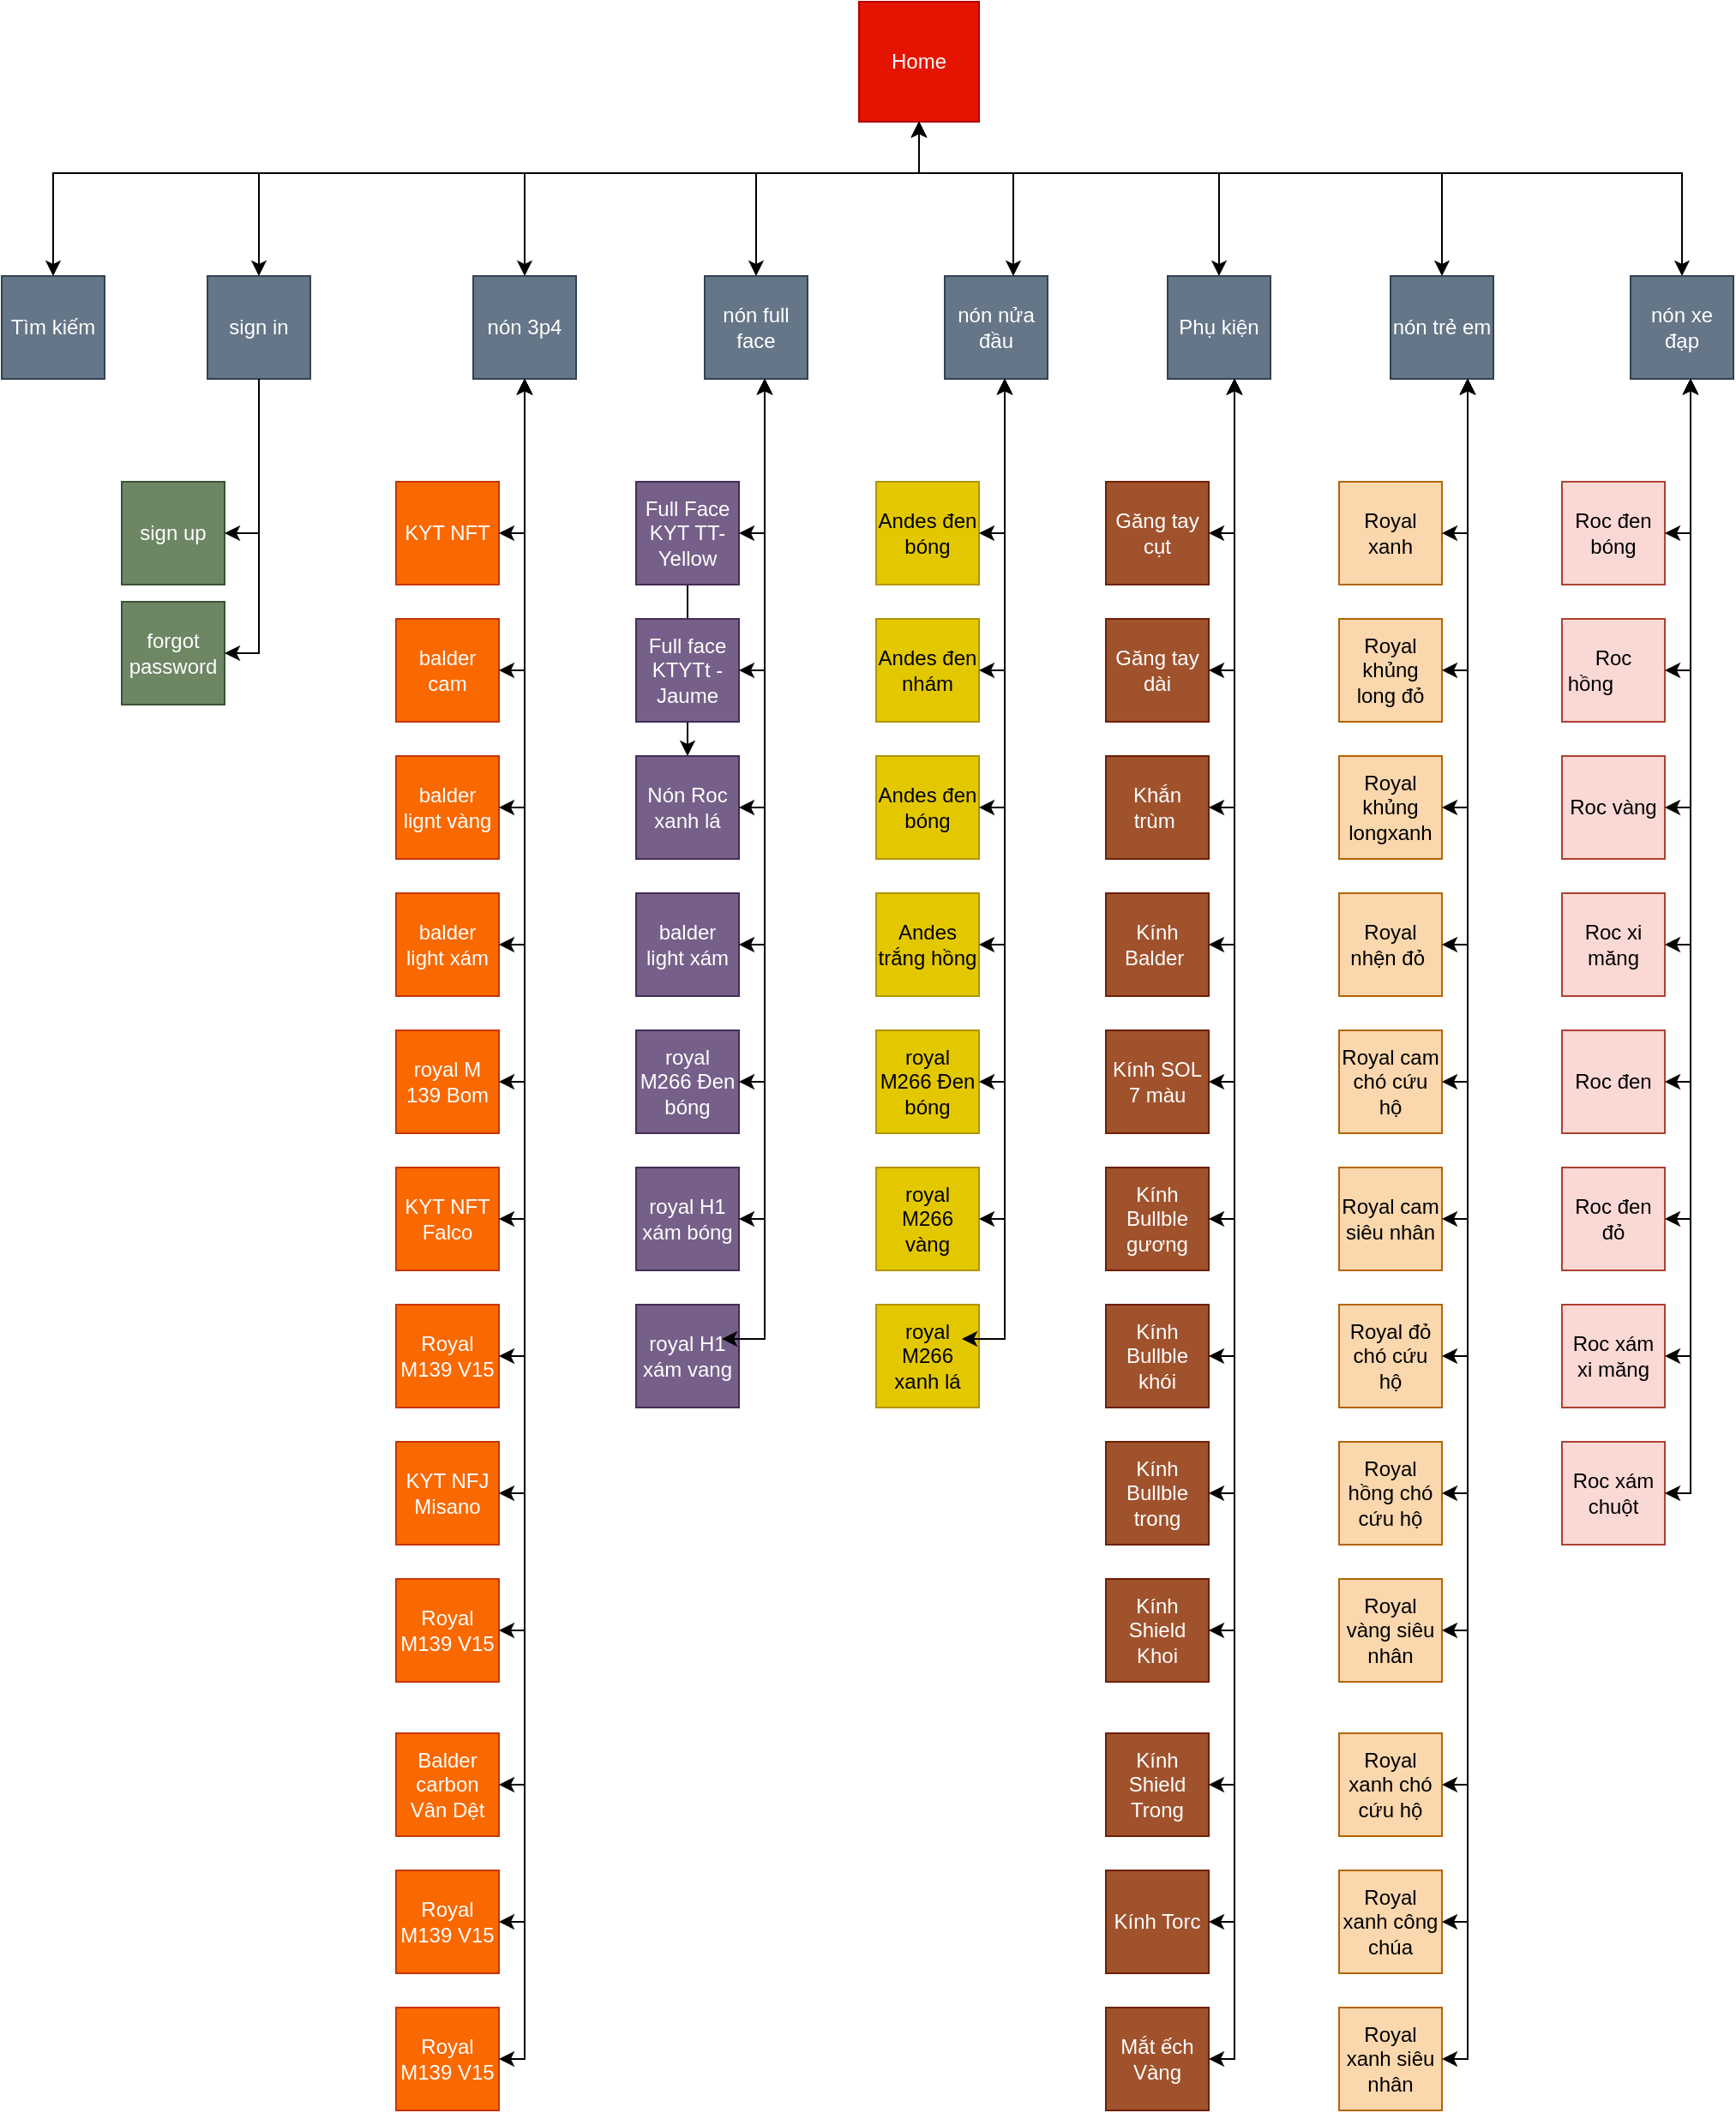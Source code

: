 <mxfile version="24.2.5" type="device">
  <diagram id="-ilgotZuyoOHJFl9NApf" name="Page-1">
    <mxGraphModel dx="1050" dy="557" grid="1" gridSize="10" guides="1" tooltips="1" connect="1" arrows="1" fold="1" page="1" pageScale="1" pageWidth="850" pageHeight="1100" math="0" shadow="0">
      <root>
        <mxCell id="0" />
        <mxCell id="1" parent="0" />
        <mxCell id="Taf81jtWAH3A5UPkkXp7-2" value="Home" style="whiteSpace=wrap;html=1;aspect=fixed;fillColor=#e51400;strokeColor=#B20000;fontColor=#ffffff;direction=north;" vertex="1" parent="1">
          <mxGeometry x="590" width="70" height="70" as="geometry" />
        </mxCell>
        <mxCell id="Taf81jtWAH3A5UPkkXp7-7" value="sign in" style="whiteSpace=wrap;html=1;aspect=fixed;fillColor=#647687;fontColor=#ffffff;strokeColor=#314354;" vertex="1" parent="1">
          <mxGeometry x="210" y="160" width="60" height="60" as="geometry" />
        </mxCell>
        <mxCell id="Taf81jtWAH3A5UPkkXp7-10" value="sign up" style="whiteSpace=wrap;html=1;aspect=fixed;fillColor=#6d8764;fontColor=#ffffff;strokeColor=#3A5431;" vertex="1" parent="1">
          <mxGeometry x="160" y="280" width="60" height="60" as="geometry" />
        </mxCell>
        <mxCell id="Taf81jtWAH3A5UPkkXp7-11" value="" style="endArrow=classic;html=1;rounded=0;entryX=1;entryY=0.5;entryDx=0;entryDy=0;exitX=0.5;exitY=1;exitDx=0;exitDy=0;" edge="1" parent="1" source="Taf81jtWAH3A5UPkkXp7-7" target="Taf81jtWAH3A5UPkkXp7-10">
          <mxGeometry width="50" height="50" relative="1" as="geometry">
            <mxPoint x="230" y="200" as="sourcePoint" />
            <mxPoint x="470" y="270" as="targetPoint" />
            <Array as="points">
              <mxPoint x="240" y="290" />
              <mxPoint x="240" y="310" />
            </Array>
          </mxGeometry>
        </mxCell>
        <mxCell id="Taf81jtWAH3A5UPkkXp7-12" value="forgot password" style="whiteSpace=wrap;html=1;aspect=fixed;fillColor=#6d8764;fontColor=#ffffff;strokeColor=#3A5431;" vertex="1" parent="1">
          <mxGeometry x="160" y="350" width="60" height="60" as="geometry" />
        </mxCell>
        <mxCell id="Taf81jtWAH3A5UPkkXp7-13" value="" style="endArrow=classic;html=1;rounded=0;exitX=0.5;exitY=1;exitDx=0;exitDy=0;entryX=1;entryY=0.5;entryDx=0;entryDy=0;" edge="1" parent="1" source="Taf81jtWAH3A5UPkkXp7-7" target="Taf81jtWAH3A5UPkkXp7-12">
          <mxGeometry width="50" height="50" relative="1" as="geometry">
            <mxPoint x="230" y="270" as="sourcePoint" />
            <mxPoint x="150" y="360" as="targetPoint" />
            <Array as="points">
              <mxPoint x="240" y="220" />
              <mxPoint x="240" y="380" />
            </Array>
          </mxGeometry>
        </mxCell>
        <mxCell id="Taf81jtWAH3A5UPkkXp7-14" value="Tìm kiếm" style="whiteSpace=wrap;html=1;aspect=fixed;fillColor=#647687;fontColor=#ffffff;strokeColor=#314354;" vertex="1" parent="1">
          <mxGeometry x="90" y="160" width="60" height="60" as="geometry" />
        </mxCell>
        <mxCell id="Taf81jtWAH3A5UPkkXp7-16" value="nón 3p4" style="whiteSpace=wrap;html=1;aspect=fixed;fillColor=#647687;fontColor=#ffffff;strokeColor=#314354;" vertex="1" parent="1">
          <mxGeometry x="365" y="160" width="60" height="60" as="geometry" />
        </mxCell>
        <mxCell id="Taf81jtWAH3A5UPkkXp7-18" value="nón full face" style="whiteSpace=wrap;html=1;aspect=fixed;fillColor=#647687;fontColor=#ffffff;strokeColor=#314354;" vertex="1" parent="1">
          <mxGeometry x="500" y="160" width="60" height="60" as="geometry" />
        </mxCell>
        <mxCell id="Taf81jtWAH3A5UPkkXp7-19" value="nón nửa đầu" style="whiteSpace=wrap;html=1;aspect=fixed;fillColor=#647687;fontColor=#ffffff;strokeColor=#314354;" vertex="1" parent="1">
          <mxGeometry x="640" y="160" width="60" height="60" as="geometry" />
        </mxCell>
        <mxCell id="Taf81jtWAH3A5UPkkXp7-20" value="Phụ kiện" style="whiteSpace=wrap;html=1;aspect=fixed;fillColor=#647687;fontColor=#ffffff;strokeColor=#314354;" vertex="1" parent="1">
          <mxGeometry x="770" y="160" width="60" height="60" as="geometry" />
        </mxCell>
        <mxCell id="Taf81jtWAH3A5UPkkXp7-22" value="nón trẻ em" style="whiteSpace=wrap;html=1;aspect=fixed;fillColor=#647687;fontColor=#ffffff;strokeColor=#314354;" vertex="1" parent="1">
          <mxGeometry x="900" y="160" width="60" height="60" as="geometry" />
        </mxCell>
        <mxCell id="Taf81jtWAH3A5UPkkXp7-26" value="nón xe đạp" style="whiteSpace=wrap;html=1;aspect=fixed;fillColor=#647687;fontColor=#ffffff;strokeColor=#314354;" vertex="1" parent="1">
          <mxGeometry x="1040" y="160" width="60" height="60" as="geometry" />
        </mxCell>
        <mxCell id="Taf81jtWAH3A5UPkkXp7-27" value="" style="endArrow=classic;startArrow=classic;html=1;rounded=0;entryX=0;entryY=0.5;entryDx=0;entryDy=0;" edge="1" parent="1" source="Taf81jtWAH3A5UPkkXp7-14" target="Taf81jtWAH3A5UPkkXp7-2">
          <mxGeometry width="50" height="50" relative="1" as="geometry">
            <mxPoint x="120" y="160" as="sourcePoint" />
            <mxPoint x="150" y="100" as="targetPoint" />
            <Array as="points">
              <mxPoint x="120" y="100" />
              <mxPoint x="625" y="100" />
            </Array>
          </mxGeometry>
        </mxCell>
        <mxCell id="Taf81jtWAH3A5UPkkXp7-28" value="" style="endArrow=classic;startArrow=classic;html=1;rounded=0;exitX=0.5;exitY=0;exitDx=0;exitDy=0;entryX=0;entryY=0.5;entryDx=0;entryDy=0;" edge="1" parent="1" source="Taf81jtWAH3A5UPkkXp7-7" target="Taf81jtWAH3A5UPkkXp7-2">
          <mxGeometry width="50" height="50" relative="1" as="geometry">
            <mxPoint x="220.0" y="170.02" as="sourcePoint" />
            <mxPoint x="640.02" y="100" as="targetPoint" />
            <Array as="points">
              <mxPoint x="240" y="100" />
              <mxPoint x="625" y="100" />
            </Array>
          </mxGeometry>
        </mxCell>
        <mxCell id="Taf81jtWAH3A5UPkkXp7-29" value="" style="endArrow=classic;startArrow=classic;html=1;rounded=0;exitX=0.5;exitY=0;exitDx=0;exitDy=0;entryX=0;entryY=0.5;entryDx=0;entryDy=0;" edge="1" parent="1" source="Taf81jtWAH3A5UPkkXp7-16" target="Taf81jtWAH3A5UPkkXp7-2">
          <mxGeometry width="50" height="50" relative="1" as="geometry">
            <mxPoint x="390" y="150" as="sourcePoint" />
            <mxPoint x="440" y="100" as="targetPoint" />
            <Array as="points">
              <mxPoint x="395" y="100" />
              <mxPoint x="625" y="100" />
            </Array>
          </mxGeometry>
        </mxCell>
        <mxCell id="Taf81jtWAH3A5UPkkXp7-30" value="" style="endArrow=classic;startArrow=classic;html=1;rounded=0;exitX=0.5;exitY=0;exitDx=0;exitDy=0;entryX=0;entryY=0.5;entryDx=0;entryDy=0;" edge="1" parent="1" source="Taf81jtWAH3A5UPkkXp7-18" target="Taf81jtWAH3A5UPkkXp7-2">
          <mxGeometry width="50" height="50" relative="1" as="geometry">
            <mxPoint x="510" y="150" as="sourcePoint" />
            <mxPoint x="560" y="100" as="targetPoint" />
            <Array as="points">
              <mxPoint x="530" y="100" />
              <mxPoint x="625" y="100" />
            </Array>
          </mxGeometry>
        </mxCell>
        <mxCell id="Taf81jtWAH3A5UPkkXp7-31" value="" style="endArrow=classic;startArrow=classic;html=1;rounded=0;entryX=0;entryY=0.5;entryDx=0;entryDy=0;" edge="1" parent="1" target="Taf81jtWAH3A5UPkkXp7-2">
          <mxGeometry width="50" height="50" relative="1" as="geometry">
            <mxPoint x="680" y="160" as="sourcePoint" />
            <mxPoint x="700" y="100" as="targetPoint" />
            <Array as="points">
              <mxPoint x="680" y="100" />
              <mxPoint x="625" y="100" />
            </Array>
          </mxGeometry>
        </mxCell>
        <mxCell id="Taf81jtWAH3A5UPkkXp7-32" value="" style="endArrow=classic;startArrow=classic;html=1;rounded=0;exitX=0.5;exitY=0;exitDx=0;exitDy=0;entryX=0;entryY=0.5;entryDx=0;entryDy=0;" edge="1" parent="1" source="Taf81jtWAH3A5UPkkXp7-20" target="Taf81jtWAH3A5UPkkXp7-2">
          <mxGeometry width="50" height="50" relative="1" as="geometry">
            <mxPoint x="780" y="140" as="sourcePoint" />
            <mxPoint x="830" y="90" as="targetPoint" />
            <Array as="points">
              <mxPoint x="800" y="100" />
              <mxPoint x="625" y="100" />
            </Array>
          </mxGeometry>
        </mxCell>
        <mxCell id="Taf81jtWAH3A5UPkkXp7-33" value="" style="endArrow=classic;startArrow=classic;html=1;rounded=0;entryX=0;entryY=0.5;entryDx=0;entryDy=0;exitX=0.5;exitY=0;exitDx=0;exitDy=0;" edge="1" parent="1" source="Taf81jtWAH3A5UPkkXp7-22" target="Taf81jtWAH3A5UPkkXp7-2">
          <mxGeometry width="50" height="50" relative="1" as="geometry">
            <mxPoint x="910" y="130" as="sourcePoint" />
            <mxPoint x="960" y="80" as="targetPoint" />
            <Array as="points">
              <mxPoint x="930" y="100" />
              <mxPoint x="625" y="100" />
            </Array>
          </mxGeometry>
        </mxCell>
        <mxCell id="Taf81jtWAH3A5UPkkXp7-34" value="" style="endArrow=classic;startArrow=classic;html=1;rounded=0;exitX=0.5;exitY=0;exitDx=0;exitDy=0;entryX=0;entryY=0.5;entryDx=0;entryDy=0;" edge="1" parent="1" source="Taf81jtWAH3A5UPkkXp7-26" target="Taf81jtWAH3A5UPkkXp7-2">
          <mxGeometry width="50" height="50" relative="1" as="geometry">
            <mxPoint x="1000" y="140" as="sourcePoint" />
            <mxPoint x="1050" y="90" as="targetPoint" />
            <Array as="points">
              <mxPoint x="1070" y="100" />
              <mxPoint x="625" y="100" />
            </Array>
          </mxGeometry>
        </mxCell>
        <mxCell id="Taf81jtWAH3A5UPkkXp7-36" value="KYT NFT" style="whiteSpace=wrap;html=1;aspect=fixed;fillColor=#fa6800;fontColor=#FFFFFF;strokeColor=#C73500;" vertex="1" parent="1">
          <mxGeometry x="320" y="280" width="60" height="60" as="geometry" />
        </mxCell>
        <mxCell id="Taf81jtWAH3A5UPkkXp7-37" value="KYT NFJ Misano" style="whiteSpace=wrap;html=1;aspect=fixed;fillColor=#fa6800;fontColor=#FFFFFF;strokeColor=#C73500;" vertex="1" parent="1">
          <mxGeometry x="320" y="840" width="60" height="60" as="geometry" />
        </mxCell>
        <mxCell id="Taf81jtWAH3A5UPkkXp7-38" value="Royal M139 V15" style="whiteSpace=wrap;html=1;aspect=fixed;fillColor=#fa6800;fontColor=#FFFFFF;strokeColor=#C73500;" vertex="1" parent="1">
          <mxGeometry x="320" y="760" width="60" height="60" as="geometry" />
        </mxCell>
        <mxCell id="Taf81jtWAH3A5UPkkXp7-39" value="KYT NFT Falco" style="whiteSpace=wrap;html=1;aspect=fixed;fillColor=#fa6800;fontColor=#FFFFFF;strokeColor=#C73500;" vertex="1" parent="1">
          <mxGeometry x="320" y="680" width="60" height="60" as="geometry" />
        </mxCell>
        <mxCell id="Taf81jtWAH3A5UPkkXp7-40" value="royal M 139 Bom" style="whiteSpace=wrap;html=1;aspect=fixed;fillColor=#fa6800;fontColor=#FFFFFF;strokeColor=#C73500;" vertex="1" parent="1">
          <mxGeometry x="320" y="600" width="60" height="60" as="geometry" />
        </mxCell>
        <mxCell id="Taf81jtWAH3A5UPkkXp7-41" value="Royal M139 V15" style="whiteSpace=wrap;html=1;aspect=fixed;fillColor=#fa6800;fontColor=#FFFFFF;strokeColor=#C73500;" vertex="1" parent="1">
          <mxGeometry x="320" y="920" width="60" height="60" as="geometry" />
        </mxCell>
        <mxCell id="Taf81jtWAH3A5UPkkXp7-42" value="balder cam" style="whiteSpace=wrap;html=1;aspect=fixed;fillColor=#fa6800;fontColor=#FFFFFF;strokeColor=#C73500;" vertex="1" parent="1">
          <mxGeometry x="320" y="360" width="60" height="60" as="geometry" />
        </mxCell>
        <mxCell id="Taf81jtWAH3A5UPkkXp7-43" value="balder lignt vàng" style="whiteSpace=wrap;html=1;aspect=fixed;fillColor=#fa6800;fontColor=#FFFFFF;strokeColor=#C73500;" vertex="1" parent="1">
          <mxGeometry x="320" y="440" width="60" height="60" as="geometry" />
        </mxCell>
        <mxCell id="Taf81jtWAH3A5UPkkXp7-44" value="balder light xám" style="whiteSpace=wrap;html=1;aspect=fixed;fillColor=#fa6800;fontColor=#FFFFFF;strokeColor=#C73500;" vertex="1" parent="1">
          <mxGeometry x="320" y="520" width="60" height="60" as="geometry" />
        </mxCell>
        <mxCell id="Taf81jtWAH3A5UPkkXp7-46" value="" style="endArrow=classic;startArrow=classic;html=1;rounded=0;exitX=1;exitY=0.5;exitDx=0;exitDy=0;entryX=0.5;entryY=1;entryDx=0;entryDy=0;" edge="1" parent="1" source="Taf81jtWAH3A5UPkkXp7-36" target="Taf81jtWAH3A5UPkkXp7-16">
          <mxGeometry width="50" height="50" relative="1" as="geometry">
            <mxPoint x="620" y="410" as="sourcePoint" />
            <mxPoint x="670" y="360" as="targetPoint" />
            <Array as="points">
              <mxPoint x="395" y="310" />
            </Array>
          </mxGeometry>
        </mxCell>
        <mxCell id="Taf81jtWAH3A5UPkkXp7-47" value="" style="endArrow=classic;startArrow=classic;html=1;rounded=0;entryX=0.5;entryY=1;entryDx=0;entryDy=0;" edge="1" parent="1" source="Taf81jtWAH3A5UPkkXp7-42" target="Taf81jtWAH3A5UPkkXp7-16">
          <mxGeometry width="50" height="50" relative="1" as="geometry">
            <mxPoint x="380" y="400" as="sourcePoint" />
            <mxPoint x="395" y="310" as="targetPoint" />
            <Array as="points">
              <mxPoint x="395" y="390" />
            </Array>
          </mxGeometry>
        </mxCell>
        <mxCell id="Taf81jtWAH3A5UPkkXp7-48" value="" style="endArrow=classic;startArrow=classic;html=1;rounded=0;entryX=0.5;entryY=1;entryDx=0;entryDy=0;exitX=1;exitY=0.5;exitDx=0;exitDy=0;" edge="1" parent="1" source="Taf81jtWAH3A5UPkkXp7-43" target="Taf81jtWAH3A5UPkkXp7-16">
          <mxGeometry width="50" height="50" relative="1" as="geometry">
            <mxPoint x="387.5" y="465" as="sourcePoint" />
            <mxPoint x="402.5" y="295" as="targetPoint" />
            <Array as="points">
              <mxPoint x="395" y="470" />
            </Array>
          </mxGeometry>
        </mxCell>
        <mxCell id="Taf81jtWAH3A5UPkkXp7-50" value="" style="endArrow=classic;startArrow=classic;html=1;rounded=0;entryX=0.5;entryY=1;entryDx=0;entryDy=0;exitX=1;exitY=0.5;exitDx=0;exitDy=0;" edge="1" parent="1">
          <mxGeometry width="50" height="50" relative="1" as="geometry">
            <mxPoint x="380" y="550" as="sourcePoint" />
            <mxPoint x="395" y="220" as="targetPoint" />
            <Array as="points">
              <mxPoint x="395" y="550" />
            </Array>
          </mxGeometry>
        </mxCell>
        <mxCell id="Taf81jtWAH3A5UPkkXp7-51" value="" style="endArrow=classic;startArrow=classic;html=1;rounded=0;entryX=0.5;entryY=1;entryDx=0;entryDy=0;exitX=1;exitY=0.5;exitDx=0;exitDy=0;" edge="1" parent="1" source="Taf81jtWAH3A5UPkkXp7-40" target="Taf81jtWAH3A5UPkkXp7-16">
          <mxGeometry width="50" height="50" relative="1" as="geometry">
            <mxPoint x="387.5" y="635" as="sourcePoint" />
            <mxPoint x="402.5" y="305" as="targetPoint" />
            <Array as="points">
              <mxPoint x="395" y="630" />
            </Array>
          </mxGeometry>
        </mxCell>
        <mxCell id="Taf81jtWAH3A5UPkkXp7-52" value="" style="endArrow=classic;startArrow=classic;html=1;rounded=0;entryX=0.5;entryY=1;entryDx=0;entryDy=0;exitX=1;exitY=0.5;exitDx=0;exitDy=0;" edge="1" parent="1" source="Taf81jtWAH3A5UPkkXp7-39" target="Taf81jtWAH3A5UPkkXp7-16">
          <mxGeometry width="50" height="50" relative="1" as="geometry">
            <mxPoint x="380" y="720" as="sourcePoint" />
            <mxPoint x="395" y="310" as="targetPoint" />
            <Array as="points">
              <mxPoint x="395" y="710" />
            </Array>
          </mxGeometry>
        </mxCell>
        <mxCell id="Taf81jtWAH3A5UPkkXp7-53" value="" style="endArrow=classic;startArrow=classic;html=1;rounded=0;entryX=0.5;entryY=1;entryDx=0;entryDy=0;exitX=1;exitY=0.5;exitDx=0;exitDy=0;" edge="1" parent="1" source="Taf81jtWAH3A5UPkkXp7-38" target="Taf81jtWAH3A5UPkkXp7-16">
          <mxGeometry width="50" height="50" relative="1" as="geometry">
            <mxPoint x="390" y="720" as="sourcePoint" />
            <mxPoint x="405" y="230" as="targetPoint" />
            <Array as="points">
              <mxPoint x="395" y="790" />
            </Array>
          </mxGeometry>
        </mxCell>
        <mxCell id="Taf81jtWAH3A5UPkkXp7-54" value="" style="endArrow=classic;startArrow=classic;html=1;rounded=0;exitX=1;exitY=0.5;exitDx=0;exitDy=0;entryX=0.5;entryY=1;entryDx=0;entryDy=0;" edge="1" parent="1" source="Taf81jtWAH3A5UPkkXp7-37" target="Taf81jtWAH3A5UPkkXp7-16">
          <mxGeometry width="50" height="50" relative="1" as="geometry">
            <mxPoint x="390" y="800" as="sourcePoint" />
            <mxPoint x="405" y="240" as="targetPoint" />
            <Array as="points">
              <mxPoint x="395" y="870" />
            </Array>
          </mxGeometry>
        </mxCell>
        <mxCell id="Taf81jtWAH3A5UPkkXp7-55" value="" style="endArrow=classic;startArrow=classic;html=1;rounded=0;exitX=1;exitY=0.5;exitDx=0;exitDy=0;entryX=0.5;entryY=1;entryDx=0;entryDy=0;" edge="1" parent="1" source="Taf81jtWAH3A5UPkkXp7-41" target="Taf81jtWAH3A5UPkkXp7-16">
          <mxGeometry width="50" height="50" relative="1" as="geometry">
            <mxPoint x="390" y="880" as="sourcePoint" />
            <mxPoint x="405" y="230" as="targetPoint" />
            <Array as="points">
              <mxPoint x="395" y="950" />
            </Array>
          </mxGeometry>
        </mxCell>
        <mxCell id="Taf81jtWAH3A5UPkkXp7-56" value="Royal M139 V15" style="whiteSpace=wrap;html=1;aspect=fixed;fillColor=#fa6800;fontColor=#FFFFFF;strokeColor=#C73500;" vertex="1" parent="1">
          <mxGeometry x="320" y="1170" width="60" height="60" as="geometry" />
        </mxCell>
        <mxCell id="Taf81jtWAH3A5UPkkXp7-57" value="Royal M139 V15" style="whiteSpace=wrap;html=1;aspect=fixed;fillColor=#fa6800;fontColor=#FFFFFF;strokeColor=#C73500;" vertex="1" parent="1">
          <mxGeometry x="320" y="1090" width="60" height="60" as="geometry" />
        </mxCell>
        <mxCell id="Taf81jtWAH3A5UPkkXp7-58" value="Balder carbon Vân Dệt" style="whiteSpace=wrap;html=1;aspect=fixed;fillColor=#fa6800;fontColor=#FFFFFF;strokeColor=#C73500;" vertex="1" parent="1">
          <mxGeometry x="320" y="1010" width="60" height="60" as="geometry" />
        </mxCell>
        <mxCell id="Taf81jtWAH3A5UPkkXp7-59" value="" style="endArrow=classic;startArrow=classic;html=1;rounded=0;exitX=1;exitY=0.5;exitDx=0;exitDy=0;entryX=0.5;entryY=1;entryDx=0;entryDy=0;" edge="1" parent="1" source="Taf81jtWAH3A5UPkkXp7-58" target="Taf81jtWAH3A5UPkkXp7-16">
          <mxGeometry width="50" height="50" relative="1" as="geometry">
            <mxPoint x="387.5" y="1040" as="sourcePoint" />
            <mxPoint x="403" y="310" as="targetPoint" />
            <Array as="points">
              <mxPoint x="395" y="1040" />
            </Array>
          </mxGeometry>
        </mxCell>
        <mxCell id="Taf81jtWAH3A5UPkkXp7-60" value="" style="endArrow=classic;startArrow=classic;html=1;rounded=0;exitX=1;exitY=0.5;exitDx=0;exitDy=0;entryX=0.5;entryY=1;entryDx=0;entryDy=0;" edge="1" parent="1" source="Taf81jtWAH3A5UPkkXp7-57" target="Taf81jtWAH3A5UPkkXp7-16">
          <mxGeometry width="50" height="50" relative="1" as="geometry">
            <mxPoint x="387.5" y="1130" as="sourcePoint" />
            <mxPoint x="402.5" y="310" as="targetPoint" />
            <Array as="points">
              <mxPoint x="395" y="1120" />
            </Array>
          </mxGeometry>
        </mxCell>
        <mxCell id="Taf81jtWAH3A5UPkkXp7-61" value="" style="endArrow=classic;startArrow=classic;html=1;rounded=0;exitX=1;exitY=0.5;exitDx=0;exitDy=0;entryX=0.5;entryY=1;entryDx=0;entryDy=0;" edge="1" parent="1" source="Taf81jtWAH3A5UPkkXp7-56" target="Taf81jtWAH3A5UPkkXp7-16">
          <mxGeometry width="50" height="50" relative="1" as="geometry">
            <mxPoint x="390" y="1190" as="sourcePoint" />
            <mxPoint x="405" y="290" as="targetPoint" />
            <Array as="points">
              <mxPoint x="395" y="1200" />
            </Array>
          </mxGeometry>
        </mxCell>
        <mxCell id="Taf81jtWAH3A5UPkkXp7-211" value="" style="edgeStyle=orthogonalEdgeStyle;rounded=0;orthogonalLoop=1;jettySize=auto;html=1;" edge="1" parent="1" source="Taf81jtWAH3A5UPkkXp7-62" target="Taf81jtWAH3A5UPkkXp7-66">
          <mxGeometry relative="1" as="geometry" />
        </mxCell>
        <mxCell id="Taf81jtWAH3A5UPkkXp7-62" value="Full Face KYT TT-Yellow" style="whiteSpace=wrap;html=1;aspect=fixed;fillColor=#76608a;fontColor=#ffffff;strokeColor=#432D57;" vertex="1" parent="1">
          <mxGeometry x="460" y="280" width="60" height="60" as="geometry" />
        </mxCell>
        <mxCell id="Taf81jtWAH3A5UPkkXp7-63" value="royal H1 xám bóng" style="whiteSpace=wrap;html=1;aspect=fixed;fillColor=#76608a;fontColor=#ffffff;strokeColor=#432D57;" vertex="1" parent="1">
          <mxGeometry x="460" y="680" width="60" height="60" as="geometry" />
        </mxCell>
        <mxCell id="Taf81jtWAH3A5UPkkXp7-64" value="royal M266 Đen bóng" style="whiteSpace=wrap;html=1;aspect=fixed;fillColor=#76608a;fontColor=#ffffff;strokeColor=#432D57;" vertex="1" parent="1">
          <mxGeometry x="460" y="600" width="60" height="60" as="geometry" />
        </mxCell>
        <mxCell id="Taf81jtWAH3A5UPkkXp7-65" value="Full face KTYTt - Jaume" style="whiteSpace=wrap;html=1;aspect=fixed;fillColor=#76608a;fontColor=#ffffff;strokeColor=#432D57;" vertex="1" parent="1">
          <mxGeometry x="460" y="360" width="60" height="60" as="geometry" />
        </mxCell>
        <mxCell id="Taf81jtWAH3A5UPkkXp7-66" value="Nón Roc xanh lá" style="whiteSpace=wrap;html=1;aspect=fixed;fillColor=#76608a;fontColor=#ffffff;strokeColor=#432D57;" vertex="1" parent="1">
          <mxGeometry x="460" y="440" width="60" height="60" as="geometry" />
        </mxCell>
        <mxCell id="Taf81jtWAH3A5UPkkXp7-67" value="balder light xám" style="whiteSpace=wrap;html=1;aspect=fixed;fillColor=#76608a;fontColor=#ffffff;strokeColor=#432D57;" vertex="1" parent="1">
          <mxGeometry x="460" y="520" width="60" height="60" as="geometry" />
        </mxCell>
        <mxCell id="Taf81jtWAH3A5UPkkXp7-68" value="" style="endArrow=classic;startArrow=classic;html=1;rounded=0;exitX=1;exitY=0.5;exitDx=0;exitDy=0;entryX=0.5;entryY=1;entryDx=0;entryDy=0;" edge="1" parent="1" source="Taf81jtWAH3A5UPkkXp7-62">
          <mxGeometry width="50" height="50" relative="1" as="geometry">
            <mxPoint x="760" y="410" as="sourcePoint" />
            <mxPoint x="535" y="220" as="targetPoint" />
            <Array as="points">
              <mxPoint x="535" y="310" />
            </Array>
          </mxGeometry>
        </mxCell>
        <mxCell id="Taf81jtWAH3A5UPkkXp7-69" value="" style="endArrow=classic;startArrow=classic;html=1;rounded=0;entryX=0.5;entryY=1;entryDx=0;entryDy=0;" edge="1" parent="1" source="Taf81jtWAH3A5UPkkXp7-65">
          <mxGeometry width="50" height="50" relative="1" as="geometry">
            <mxPoint x="520" y="400" as="sourcePoint" />
            <mxPoint x="535" y="220" as="targetPoint" />
            <Array as="points">
              <mxPoint x="535" y="390" />
            </Array>
          </mxGeometry>
        </mxCell>
        <mxCell id="Taf81jtWAH3A5UPkkXp7-70" value="" style="endArrow=classic;startArrow=classic;html=1;rounded=0;entryX=0.5;entryY=1;entryDx=0;entryDy=0;exitX=1;exitY=0.5;exitDx=0;exitDy=0;" edge="1" parent="1" source="Taf81jtWAH3A5UPkkXp7-66">
          <mxGeometry width="50" height="50" relative="1" as="geometry">
            <mxPoint x="527.5" y="465" as="sourcePoint" />
            <mxPoint x="535" y="220" as="targetPoint" />
            <Array as="points">
              <mxPoint x="535" y="470" />
            </Array>
          </mxGeometry>
        </mxCell>
        <mxCell id="Taf81jtWAH3A5UPkkXp7-71" value="" style="endArrow=classic;startArrow=classic;html=1;rounded=0;entryX=0.5;entryY=1;entryDx=0;entryDy=0;exitX=1;exitY=0.5;exitDx=0;exitDy=0;" edge="1" parent="1">
          <mxGeometry width="50" height="50" relative="1" as="geometry">
            <mxPoint x="520" y="550" as="sourcePoint" />
            <mxPoint x="535" y="220" as="targetPoint" />
            <Array as="points">
              <mxPoint x="535" y="550" />
            </Array>
          </mxGeometry>
        </mxCell>
        <mxCell id="Taf81jtWAH3A5UPkkXp7-72" value="" style="endArrow=classic;startArrow=classic;html=1;rounded=0;entryX=0.5;entryY=1;entryDx=0;entryDy=0;exitX=1;exitY=0.5;exitDx=0;exitDy=0;" edge="1" parent="1" source="Taf81jtWAH3A5UPkkXp7-64">
          <mxGeometry width="50" height="50" relative="1" as="geometry">
            <mxPoint x="527.5" y="635" as="sourcePoint" />
            <mxPoint x="535" y="220" as="targetPoint" />
            <Array as="points">
              <mxPoint x="535" y="630" />
            </Array>
          </mxGeometry>
        </mxCell>
        <mxCell id="Taf81jtWAH3A5UPkkXp7-73" value="" style="endArrow=classic;startArrow=classic;html=1;rounded=0;entryX=0.5;entryY=1;entryDx=0;entryDy=0;exitX=1;exitY=0.5;exitDx=0;exitDy=0;" edge="1" parent="1" source="Taf81jtWAH3A5UPkkXp7-63">
          <mxGeometry width="50" height="50" relative="1" as="geometry">
            <mxPoint x="520" y="720" as="sourcePoint" />
            <mxPoint x="535" y="220" as="targetPoint" />
            <Array as="points">
              <mxPoint x="535" y="710" />
            </Array>
          </mxGeometry>
        </mxCell>
        <mxCell id="Taf81jtWAH3A5UPkkXp7-74" value="royal H1 xám vang" style="whiteSpace=wrap;html=1;aspect=fixed;fillColor=#76608a;fontColor=#ffffff;strokeColor=#432D57;" vertex="1" parent="1">
          <mxGeometry x="460" y="760" width="60" height="60" as="geometry" />
        </mxCell>
        <mxCell id="Taf81jtWAH3A5UPkkXp7-75" value="" style="endArrow=classic;startArrow=classic;html=1;rounded=0;entryX=0.5;entryY=1;entryDx=0;entryDy=0;exitX=1;exitY=0.5;exitDx=0;exitDy=0;" edge="1" parent="1">
          <mxGeometry width="50" height="50" relative="1" as="geometry">
            <mxPoint x="510" y="780" as="sourcePoint" />
            <mxPoint x="535" y="220" as="targetPoint" />
            <Array as="points">
              <mxPoint x="535" y="780" />
            </Array>
          </mxGeometry>
        </mxCell>
        <mxCell id="Taf81jtWAH3A5UPkkXp7-83" value="Andes đen bóng" style="whiteSpace=wrap;html=1;aspect=fixed;fillColor=#e3c800;fontColor=#000000;strokeColor=#B09500;" vertex="1" parent="1">
          <mxGeometry x="600" y="280" width="60" height="60" as="geometry" />
        </mxCell>
        <mxCell id="Taf81jtWAH3A5UPkkXp7-84" value="royal M266 vàng" style="whiteSpace=wrap;html=1;aspect=fixed;fillColor=#e3c800;fontColor=#000000;strokeColor=#B09500;" vertex="1" parent="1">
          <mxGeometry x="600" y="680" width="60" height="60" as="geometry" />
        </mxCell>
        <mxCell id="Taf81jtWAH3A5UPkkXp7-85" value="royal M266 Đen bóng" style="whiteSpace=wrap;html=1;aspect=fixed;fillColor=#e3c800;fontColor=#000000;strokeColor=#B09500;" vertex="1" parent="1">
          <mxGeometry x="600" y="600" width="60" height="60" as="geometry" />
        </mxCell>
        <mxCell id="Taf81jtWAH3A5UPkkXp7-86" value="Andes đen nhám" style="whiteSpace=wrap;html=1;aspect=fixed;fillColor=#e3c800;fontColor=#000000;strokeColor=#B09500;" vertex="1" parent="1">
          <mxGeometry x="600" y="360" width="60" height="60" as="geometry" />
        </mxCell>
        <mxCell id="Taf81jtWAH3A5UPkkXp7-87" value="Andes đen bóng" style="whiteSpace=wrap;html=1;aspect=fixed;fillColor=#e3c800;fontColor=#000000;strokeColor=#B09500;" vertex="1" parent="1">
          <mxGeometry x="600" y="440" width="60" height="60" as="geometry" />
        </mxCell>
        <mxCell id="Taf81jtWAH3A5UPkkXp7-88" value="Andes trắng hồng" style="whiteSpace=wrap;html=1;aspect=fixed;fillColor=#e3c800;fontColor=#000000;strokeColor=#B09500;" vertex="1" parent="1">
          <mxGeometry x="600" y="520" width="60" height="60" as="geometry" />
        </mxCell>
        <mxCell id="Taf81jtWAH3A5UPkkXp7-89" value="" style="endArrow=classic;startArrow=classic;html=1;rounded=0;exitX=1;exitY=0.5;exitDx=0;exitDy=0;entryX=0.5;entryY=1;entryDx=0;entryDy=0;" edge="1" parent="1" source="Taf81jtWAH3A5UPkkXp7-83">
          <mxGeometry width="50" height="50" relative="1" as="geometry">
            <mxPoint x="900" y="410" as="sourcePoint" />
            <mxPoint x="675" y="220" as="targetPoint" />
            <Array as="points">
              <mxPoint x="675" y="310" />
            </Array>
          </mxGeometry>
        </mxCell>
        <mxCell id="Taf81jtWAH3A5UPkkXp7-90" value="" style="endArrow=classic;startArrow=classic;html=1;rounded=0;entryX=0.5;entryY=1;entryDx=0;entryDy=0;" edge="1" parent="1" source="Taf81jtWAH3A5UPkkXp7-86">
          <mxGeometry width="50" height="50" relative="1" as="geometry">
            <mxPoint x="660" y="400" as="sourcePoint" />
            <mxPoint x="675" y="220" as="targetPoint" />
            <Array as="points">
              <mxPoint x="675" y="390" />
            </Array>
          </mxGeometry>
        </mxCell>
        <mxCell id="Taf81jtWAH3A5UPkkXp7-91" value="" style="endArrow=classic;startArrow=classic;html=1;rounded=0;entryX=0.5;entryY=1;entryDx=0;entryDy=0;exitX=1;exitY=0.5;exitDx=0;exitDy=0;" edge="1" parent="1" source="Taf81jtWAH3A5UPkkXp7-87">
          <mxGeometry width="50" height="50" relative="1" as="geometry">
            <mxPoint x="667.5" y="465" as="sourcePoint" />
            <mxPoint x="675" y="220" as="targetPoint" />
            <Array as="points">
              <mxPoint x="675" y="470" />
            </Array>
          </mxGeometry>
        </mxCell>
        <mxCell id="Taf81jtWAH3A5UPkkXp7-92" value="" style="endArrow=classic;startArrow=classic;html=1;rounded=0;entryX=0.5;entryY=1;entryDx=0;entryDy=0;exitX=1;exitY=0.5;exitDx=0;exitDy=0;" edge="1" parent="1">
          <mxGeometry width="50" height="50" relative="1" as="geometry">
            <mxPoint x="660" y="550" as="sourcePoint" />
            <mxPoint x="675" y="220" as="targetPoint" />
            <Array as="points">
              <mxPoint x="675" y="550" />
            </Array>
          </mxGeometry>
        </mxCell>
        <mxCell id="Taf81jtWAH3A5UPkkXp7-93" value="" style="endArrow=classic;startArrow=classic;html=1;rounded=0;entryX=0.5;entryY=1;entryDx=0;entryDy=0;exitX=1;exitY=0.5;exitDx=0;exitDy=0;" edge="1" parent="1" source="Taf81jtWAH3A5UPkkXp7-85">
          <mxGeometry width="50" height="50" relative="1" as="geometry">
            <mxPoint x="667.5" y="635" as="sourcePoint" />
            <mxPoint x="675" y="220" as="targetPoint" />
            <Array as="points">
              <mxPoint x="675" y="630" />
            </Array>
          </mxGeometry>
        </mxCell>
        <mxCell id="Taf81jtWAH3A5UPkkXp7-94" value="" style="endArrow=classic;startArrow=classic;html=1;rounded=0;entryX=0.5;entryY=1;entryDx=0;entryDy=0;exitX=1;exitY=0.5;exitDx=0;exitDy=0;" edge="1" parent="1" source="Taf81jtWAH3A5UPkkXp7-84">
          <mxGeometry width="50" height="50" relative="1" as="geometry">
            <mxPoint x="660" y="720" as="sourcePoint" />
            <mxPoint x="675" y="220" as="targetPoint" />
            <Array as="points">
              <mxPoint x="675" y="710" />
            </Array>
          </mxGeometry>
        </mxCell>
        <mxCell id="Taf81jtWAH3A5UPkkXp7-95" value="royal M266 xanh lá" style="whiteSpace=wrap;html=1;aspect=fixed;fillColor=#e3c800;fontColor=#000000;strokeColor=#B09500;" vertex="1" parent="1">
          <mxGeometry x="600" y="760" width="60" height="60" as="geometry" />
        </mxCell>
        <mxCell id="Taf81jtWAH3A5UPkkXp7-96" value="" style="endArrow=classic;startArrow=classic;html=1;rounded=0;entryX=0.5;entryY=1;entryDx=0;entryDy=0;exitX=1;exitY=0.5;exitDx=0;exitDy=0;" edge="1" parent="1">
          <mxGeometry width="50" height="50" relative="1" as="geometry">
            <mxPoint x="650" y="780" as="sourcePoint" />
            <mxPoint x="675" y="220" as="targetPoint" />
            <Array as="points">
              <mxPoint x="675" y="780" />
            </Array>
          </mxGeometry>
        </mxCell>
        <mxCell id="Taf81jtWAH3A5UPkkXp7-135" value="Găng tay cụt" style="whiteSpace=wrap;html=1;aspect=fixed;fillColor=#a0522d;fontColor=#ffffff;strokeColor=#6D1F00;" vertex="1" parent="1">
          <mxGeometry x="734" y="280" width="60" height="60" as="geometry" />
        </mxCell>
        <mxCell id="Taf81jtWAH3A5UPkkXp7-136" value="Kính Bullble trong" style="whiteSpace=wrap;html=1;aspect=fixed;fillColor=#a0522d;fontColor=#ffffff;strokeColor=#6D1F00;" vertex="1" parent="1">
          <mxGeometry x="734" y="840" width="60" height="60" as="geometry" />
        </mxCell>
        <mxCell id="Taf81jtWAH3A5UPkkXp7-137" value="Kính Bullble khói" style="whiteSpace=wrap;html=1;aspect=fixed;fillColor=#a0522d;fontColor=#ffffff;strokeColor=#6D1F00;" vertex="1" parent="1">
          <mxGeometry x="734" y="760" width="60" height="60" as="geometry" />
        </mxCell>
        <mxCell id="Taf81jtWAH3A5UPkkXp7-138" value="Kính Bullble gương" style="whiteSpace=wrap;html=1;aspect=fixed;fillColor=#a0522d;fontColor=#ffffff;strokeColor=#6D1F00;" vertex="1" parent="1">
          <mxGeometry x="734" y="680" width="60" height="60" as="geometry" />
        </mxCell>
        <mxCell id="Taf81jtWAH3A5UPkkXp7-139" value="Kính SOL 7 màu" style="whiteSpace=wrap;html=1;aspect=fixed;fillColor=#a0522d;fontColor=#ffffff;strokeColor=#6D1F00;" vertex="1" parent="1">
          <mxGeometry x="734" y="600" width="60" height="60" as="geometry" />
        </mxCell>
        <mxCell id="Taf81jtWAH3A5UPkkXp7-140" value="Kính Shield Khoi" style="whiteSpace=wrap;html=1;aspect=fixed;fillColor=#a0522d;fontColor=#ffffff;strokeColor=#6D1F00;" vertex="1" parent="1">
          <mxGeometry x="734" y="920" width="60" height="60" as="geometry" />
        </mxCell>
        <mxCell id="Taf81jtWAH3A5UPkkXp7-141" value="Găng tay dài" style="whiteSpace=wrap;html=1;aspect=fixed;fillColor=#a0522d;fontColor=#ffffff;strokeColor=#6D1F00;" vertex="1" parent="1">
          <mxGeometry x="734" y="360" width="60" height="60" as="geometry" />
        </mxCell>
        <mxCell id="Taf81jtWAH3A5UPkkXp7-142" value="Khắn trùm&amp;nbsp;" style="whiteSpace=wrap;html=1;aspect=fixed;fillColor=#a0522d;fontColor=#ffffff;strokeColor=#6D1F00;" vertex="1" parent="1">
          <mxGeometry x="734" y="440" width="60" height="60" as="geometry" />
        </mxCell>
        <mxCell id="Taf81jtWAH3A5UPkkXp7-143" value="Kính Balder&amp;nbsp;" style="whiteSpace=wrap;html=1;aspect=fixed;fillColor=#a0522d;fontColor=#ffffff;strokeColor=#6D1F00;" vertex="1" parent="1">
          <mxGeometry x="734" y="520" width="60" height="60" as="geometry" />
        </mxCell>
        <mxCell id="Taf81jtWAH3A5UPkkXp7-144" value="" style="endArrow=classic;startArrow=classic;html=1;rounded=0;exitX=1;exitY=0.5;exitDx=0;exitDy=0;entryX=0.5;entryY=1;entryDx=0;entryDy=0;" edge="1" parent="1" source="Taf81jtWAH3A5UPkkXp7-135">
          <mxGeometry width="50" height="50" relative="1" as="geometry">
            <mxPoint x="1034" y="410" as="sourcePoint" />
            <mxPoint x="809" y="220" as="targetPoint" />
            <Array as="points">
              <mxPoint x="809" y="310" />
            </Array>
          </mxGeometry>
        </mxCell>
        <mxCell id="Taf81jtWAH3A5UPkkXp7-145" value="" style="endArrow=classic;startArrow=classic;html=1;rounded=0;entryX=0.5;entryY=1;entryDx=0;entryDy=0;" edge="1" parent="1" source="Taf81jtWAH3A5UPkkXp7-141">
          <mxGeometry width="50" height="50" relative="1" as="geometry">
            <mxPoint x="794" y="400" as="sourcePoint" />
            <mxPoint x="809" y="220" as="targetPoint" />
            <Array as="points">
              <mxPoint x="809" y="390" />
            </Array>
          </mxGeometry>
        </mxCell>
        <mxCell id="Taf81jtWAH3A5UPkkXp7-146" value="" style="endArrow=classic;startArrow=classic;html=1;rounded=0;entryX=0.5;entryY=1;entryDx=0;entryDy=0;exitX=1;exitY=0.5;exitDx=0;exitDy=0;" edge="1" parent="1" source="Taf81jtWAH3A5UPkkXp7-142">
          <mxGeometry width="50" height="50" relative="1" as="geometry">
            <mxPoint x="801.5" y="465" as="sourcePoint" />
            <mxPoint x="809" y="220" as="targetPoint" />
            <Array as="points">
              <mxPoint x="809" y="470" />
            </Array>
          </mxGeometry>
        </mxCell>
        <mxCell id="Taf81jtWAH3A5UPkkXp7-147" value="" style="endArrow=classic;startArrow=classic;html=1;rounded=0;entryX=0.5;entryY=1;entryDx=0;entryDy=0;exitX=1;exitY=0.5;exitDx=0;exitDy=0;" edge="1" parent="1">
          <mxGeometry width="50" height="50" relative="1" as="geometry">
            <mxPoint x="794" y="550" as="sourcePoint" />
            <mxPoint x="809" y="220" as="targetPoint" />
            <Array as="points">
              <mxPoint x="809" y="550" />
            </Array>
          </mxGeometry>
        </mxCell>
        <mxCell id="Taf81jtWAH3A5UPkkXp7-148" value="" style="endArrow=classic;startArrow=classic;html=1;rounded=0;entryX=0.5;entryY=1;entryDx=0;entryDy=0;exitX=1;exitY=0.5;exitDx=0;exitDy=0;" edge="1" parent="1" source="Taf81jtWAH3A5UPkkXp7-139">
          <mxGeometry width="50" height="50" relative="1" as="geometry">
            <mxPoint x="801.5" y="635" as="sourcePoint" />
            <mxPoint x="809" y="220" as="targetPoint" />
            <Array as="points">
              <mxPoint x="809" y="630" />
            </Array>
          </mxGeometry>
        </mxCell>
        <mxCell id="Taf81jtWAH3A5UPkkXp7-149" value="" style="endArrow=classic;startArrow=classic;html=1;rounded=0;entryX=0.5;entryY=1;entryDx=0;entryDy=0;exitX=1;exitY=0.5;exitDx=0;exitDy=0;" edge="1" parent="1" source="Taf81jtWAH3A5UPkkXp7-138">
          <mxGeometry width="50" height="50" relative="1" as="geometry">
            <mxPoint x="794" y="720" as="sourcePoint" />
            <mxPoint x="809" y="220" as="targetPoint" />
            <Array as="points">
              <mxPoint x="809" y="710" />
            </Array>
          </mxGeometry>
        </mxCell>
        <mxCell id="Taf81jtWAH3A5UPkkXp7-150" value="" style="endArrow=classic;startArrow=classic;html=1;rounded=0;entryX=0.5;entryY=1;entryDx=0;entryDy=0;exitX=1;exitY=0.5;exitDx=0;exitDy=0;" edge="1" parent="1" source="Taf81jtWAH3A5UPkkXp7-137">
          <mxGeometry width="50" height="50" relative="1" as="geometry">
            <mxPoint x="804" y="720" as="sourcePoint" />
            <mxPoint x="809" y="220" as="targetPoint" />
            <Array as="points">
              <mxPoint x="809" y="790" />
            </Array>
          </mxGeometry>
        </mxCell>
        <mxCell id="Taf81jtWAH3A5UPkkXp7-151" value="" style="endArrow=classic;startArrow=classic;html=1;rounded=0;exitX=1;exitY=0.5;exitDx=0;exitDy=0;entryX=0.5;entryY=1;entryDx=0;entryDy=0;" edge="1" parent="1" source="Taf81jtWAH3A5UPkkXp7-136">
          <mxGeometry width="50" height="50" relative="1" as="geometry">
            <mxPoint x="804" y="800" as="sourcePoint" />
            <mxPoint x="809" y="220" as="targetPoint" />
            <Array as="points">
              <mxPoint x="809" y="870" />
            </Array>
          </mxGeometry>
        </mxCell>
        <mxCell id="Taf81jtWAH3A5UPkkXp7-152" value="" style="endArrow=classic;startArrow=classic;html=1;rounded=0;exitX=1;exitY=0.5;exitDx=0;exitDy=0;entryX=0.5;entryY=1;entryDx=0;entryDy=0;" edge="1" parent="1" source="Taf81jtWAH3A5UPkkXp7-140">
          <mxGeometry width="50" height="50" relative="1" as="geometry">
            <mxPoint x="804" y="880" as="sourcePoint" />
            <mxPoint x="809" y="220" as="targetPoint" />
            <Array as="points">
              <mxPoint x="809" y="950" />
            </Array>
          </mxGeometry>
        </mxCell>
        <mxCell id="Taf81jtWAH3A5UPkkXp7-153" value="Mắt ếch Vàng" style="whiteSpace=wrap;html=1;aspect=fixed;fillColor=#a0522d;fontColor=#ffffff;strokeColor=#6D1F00;" vertex="1" parent="1">
          <mxGeometry x="734" y="1170" width="60" height="60" as="geometry" />
        </mxCell>
        <mxCell id="Taf81jtWAH3A5UPkkXp7-154" value="Kính Torc" style="whiteSpace=wrap;html=1;aspect=fixed;fillColor=#a0522d;fontColor=#ffffff;strokeColor=#6D1F00;" vertex="1" parent="1">
          <mxGeometry x="734" y="1090" width="60" height="60" as="geometry" />
        </mxCell>
        <mxCell id="Taf81jtWAH3A5UPkkXp7-155" value="Kính Shield Trong" style="whiteSpace=wrap;html=1;aspect=fixed;fillColor=#a0522d;fontColor=#ffffff;strokeColor=#6D1F00;" vertex="1" parent="1">
          <mxGeometry x="734" y="1010" width="60" height="60" as="geometry" />
        </mxCell>
        <mxCell id="Taf81jtWAH3A5UPkkXp7-156" value="" style="endArrow=classic;startArrow=classic;html=1;rounded=0;exitX=1;exitY=0.5;exitDx=0;exitDy=0;entryX=0.5;entryY=1;entryDx=0;entryDy=0;" edge="1" parent="1" source="Taf81jtWAH3A5UPkkXp7-155">
          <mxGeometry width="50" height="50" relative="1" as="geometry">
            <mxPoint x="801.5" y="1040" as="sourcePoint" />
            <mxPoint x="809" y="220" as="targetPoint" />
            <Array as="points">
              <mxPoint x="809" y="1040" />
            </Array>
          </mxGeometry>
        </mxCell>
        <mxCell id="Taf81jtWAH3A5UPkkXp7-157" value="" style="endArrow=classic;startArrow=classic;html=1;rounded=0;exitX=1;exitY=0.5;exitDx=0;exitDy=0;entryX=0.5;entryY=1;entryDx=0;entryDy=0;" edge="1" parent="1" source="Taf81jtWAH3A5UPkkXp7-154">
          <mxGeometry width="50" height="50" relative="1" as="geometry">
            <mxPoint x="801.5" y="1130" as="sourcePoint" />
            <mxPoint x="809" y="220" as="targetPoint" />
            <Array as="points">
              <mxPoint x="809" y="1120" />
            </Array>
          </mxGeometry>
        </mxCell>
        <mxCell id="Taf81jtWAH3A5UPkkXp7-158" value="" style="endArrow=classic;startArrow=classic;html=1;rounded=0;exitX=1;exitY=0.5;exitDx=0;exitDy=0;entryX=0.5;entryY=1;entryDx=0;entryDy=0;" edge="1" parent="1" source="Taf81jtWAH3A5UPkkXp7-153">
          <mxGeometry width="50" height="50" relative="1" as="geometry">
            <mxPoint x="804" y="1190" as="sourcePoint" />
            <mxPoint x="809" y="220" as="targetPoint" />
            <Array as="points">
              <mxPoint x="809" y="1200" />
            </Array>
          </mxGeometry>
        </mxCell>
        <mxCell id="Taf81jtWAH3A5UPkkXp7-171" value="Royal xanh" style="whiteSpace=wrap;html=1;aspect=fixed;fillColor=#fad7ac;strokeColor=#b46504;" vertex="1" parent="1">
          <mxGeometry x="870" y="280" width="60" height="60" as="geometry" />
        </mxCell>
        <mxCell id="Taf81jtWAH3A5UPkkXp7-172" value="Royal hồng chó cứu hộ" style="whiteSpace=wrap;html=1;aspect=fixed;fillColor=#fad7ac;strokeColor=#b46504;" vertex="1" parent="1">
          <mxGeometry x="870" y="840" width="60" height="60" as="geometry" />
        </mxCell>
        <mxCell id="Taf81jtWAH3A5UPkkXp7-173" value="Royal đỏ chó cứu hộ" style="whiteSpace=wrap;html=1;aspect=fixed;fillColor=#fad7ac;strokeColor=#b46504;" vertex="1" parent="1">
          <mxGeometry x="870" y="760" width="60" height="60" as="geometry" />
        </mxCell>
        <mxCell id="Taf81jtWAH3A5UPkkXp7-174" value="Royal cam siêu nhân" style="whiteSpace=wrap;html=1;aspect=fixed;fillColor=#fad7ac;strokeColor=#b46504;" vertex="1" parent="1">
          <mxGeometry x="870" y="680" width="60" height="60" as="geometry" />
        </mxCell>
        <mxCell id="Taf81jtWAH3A5UPkkXp7-175" value="Royal cam chó cứu hộ" style="whiteSpace=wrap;html=1;aspect=fixed;fillColor=#fad7ac;strokeColor=#b46504;" vertex="1" parent="1">
          <mxGeometry x="870" y="600" width="60" height="60" as="geometry" />
        </mxCell>
        <mxCell id="Taf81jtWAH3A5UPkkXp7-176" value="Royal vàng siêu nhân" style="whiteSpace=wrap;html=1;aspect=fixed;fillColor=#fad7ac;strokeColor=#b46504;" vertex="1" parent="1">
          <mxGeometry x="870" y="920" width="60" height="60" as="geometry" />
        </mxCell>
        <mxCell id="Taf81jtWAH3A5UPkkXp7-177" value="Royal khủng long đỏ" style="whiteSpace=wrap;html=1;aspect=fixed;fillColor=#fad7ac;strokeColor=#b46504;" vertex="1" parent="1">
          <mxGeometry x="870" y="360" width="60" height="60" as="geometry" />
        </mxCell>
        <mxCell id="Taf81jtWAH3A5UPkkXp7-178" value="Royal khủng longxanh" style="whiteSpace=wrap;html=1;aspect=fixed;fillColor=#fad7ac;strokeColor=#b46504;" vertex="1" parent="1">
          <mxGeometry x="870" y="440" width="60" height="60" as="geometry" />
        </mxCell>
        <mxCell id="Taf81jtWAH3A5UPkkXp7-179" value="Royal nhện đỏ&amp;nbsp;" style="whiteSpace=wrap;html=1;aspect=fixed;fillColor=#fad7ac;strokeColor=#b46504;" vertex="1" parent="1">
          <mxGeometry x="870" y="520" width="60" height="60" as="geometry" />
        </mxCell>
        <mxCell id="Taf81jtWAH3A5UPkkXp7-180" value="" style="endArrow=classic;startArrow=classic;html=1;rounded=0;exitX=1;exitY=0.5;exitDx=0;exitDy=0;entryX=0.5;entryY=1;entryDx=0;entryDy=0;" edge="1" parent="1" source="Taf81jtWAH3A5UPkkXp7-171">
          <mxGeometry width="50" height="50" relative="1" as="geometry">
            <mxPoint x="1170" y="410" as="sourcePoint" />
            <mxPoint x="945" y="220" as="targetPoint" />
            <Array as="points">
              <mxPoint x="945" y="310" />
            </Array>
          </mxGeometry>
        </mxCell>
        <mxCell id="Taf81jtWAH3A5UPkkXp7-181" value="" style="endArrow=classic;startArrow=classic;html=1;rounded=0;entryX=0.5;entryY=1;entryDx=0;entryDy=0;" edge="1" parent="1" source="Taf81jtWAH3A5UPkkXp7-177">
          <mxGeometry width="50" height="50" relative="1" as="geometry">
            <mxPoint x="930" y="400" as="sourcePoint" />
            <mxPoint x="945" y="220" as="targetPoint" />
            <Array as="points">
              <mxPoint x="945" y="390" />
            </Array>
          </mxGeometry>
        </mxCell>
        <mxCell id="Taf81jtWAH3A5UPkkXp7-182" value="" style="endArrow=classic;startArrow=classic;html=1;rounded=0;entryX=0.5;entryY=1;entryDx=0;entryDy=0;exitX=1;exitY=0.5;exitDx=0;exitDy=0;" edge="1" parent="1" source="Taf81jtWAH3A5UPkkXp7-178">
          <mxGeometry width="50" height="50" relative="1" as="geometry">
            <mxPoint x="937.5" y="465" as="sourcePoint" />
            <mxPoint x="945" y="220" as="targetPoint" />
            <Array as="points">
              <mxPoint x="945" y="470" />
            </Array>
          </mxGeometry>
        </mxCell>
        <mxCell id="Taf81jtWAH3A5UPkkXp7-183" value="" style="endArrow=classic;startArrow=classic;html=1;rounded=0;entryX=0.5;entryY=1;entryDx=0;entryDy=0;exitX=1;exitY=0.5;exitDx=0;exitDy=0;" edge="1" parent="1">
          <mxGeometry width="50" height="50" relative="1" as="geometry">
            <mxPoint x="930" y="550" as="sourcePoint" />
            <mxPoint x="945" y="220" as="targetPoint" />
            <Array as="points">
              <mxPoint x="945" y="550" />
            </Array>
          </mxGeometry>
        </mxCell>
        <mxCell id="Taf81jtWAH3A5UPkkXp7-184" value="" style="endArrow=classic;startArrow=classic;html=1;rounded=0;entryX=0.5;entryY=1;entryDx=0;entryDy=0;exitX=1;exitY=0.5;exitDx=0;exitDy=0;" edge="1" parent="1" source="Taf81jtWAH3A5UPkkXp7-175">
          <mxGeometry width="50" height="50" relative="1" as="geometry">
            <mxPoint x="937.5" y="635" as="sourcePoint" />
            <mxPoint x="945" y="220" as="targetPoint" />
            <Array as="points">
              <mxPoint x="945" y="630" />
            </Array>
          </mxGeometry>
        </mxCell>
        <mxCell id="Taf81jtWAH3A5UPkkXp7-185" value="" style="endArrow=classic;startArrow=classic;html=1;rounded=0;entryX=0.5;entryY=1;entryDx=0;entryDy=0;exitX=1;exitY=0.5;exitDx=0;exitDy=0;" edge="1" parent="1" source="Taf81jtWAH3A5UPkkXp7-174">
          <mxGeometry width="50" height="50" relative="1" as="geometry">
            <mxPoint x="930" y="720" as="sourcePoint" />
            <mxPoint x="945" y="220" as="targetPoint" />
            <Array as="points">
              <mxPoint x="945" y="710" />
            </Array>
          </mxGeometry>
        </mxCell>
        <mxCell id="Taf81jtWAH3A5UPkkXp7-186" value="" style="endArrow=classic;startArrow=classic;html=1;rounded=0;entryX=0.5;entryY=1;entryDx=0;entryDy=0;exitX=1;exitY=0.5;exitDx=0;exitDy=0;" edge="1" parent="1" source="Taf81jtWAH3A5UPkkXp7-173">
          <mxGeometry width="50" height="50" relative="1" as="geometry">
            <mxPoint x="940" y="720" as="sourcePoint" />
            <mxPoint x="945" y="220" as="targetPoint" />
            <Array as="points">
              <mxPoint x="945" y="790" />
            </Array>
          </mxGeometry>
        </mxCell>
        <mxCell id="Taf81jtWAH3A5UPkkXp7-187" value="" style="endArrow=classic;startArrow=classic;html=1;rounded=0;exitX=1;exitY=0.5;exitDx=0;exitDy=0;entryX=0.5;entryY=1;entryDx=0;entryDy=0;" edge="1" parent="1" source="Taf81jtWAH3A5UPkkXp7-172">
          <mxGeometry width="50" height="50" relative="1" as="geometry">
            <mxPoint x="940" y="800" as="sourcePoint" />
            <mxPoint x="945" y="220" as="targetPoint" />
            <Array as="points">
              <mxPoint x="945" y="870" />
            </Array>
          </mxGeometry>
        </mxCell>
        <mxCell id="Taf81jtWAH3A5UPkkXp7-188" value="" style="endArrow=classic;startArrow=classic;html=1;rounded=0;exitX=1;exitY=0.5;exitDx=0;exitDy=0;entryX=0.5;entryY=1;entryDx=0;entryDy=0;" edge="1" parent="1" source="Taf81jtWAH3A5UPkkXp7-176">
          <mxGeometry width="50" height="50" relative="1" as="geometry">
            <mxPoint x="940" y="880" as="sourcePoint" />
            <mxPoint x="945" y="220" as="targetPoint" />
            <Array as="points">
              <mxPoint x="945" y="950" />
            </Array>
          </mxGeometry>
        </mxCell>
        <mxCell id="Taf81jtWAH3A5UPkkXp7-189" value="Royal xanh siêu nhân" style="whiteSpace=wrap;html=1;aspect=fixed;fillColor=#fad7ac;strokeColor=#b46504;" vertex="1" parent="1">
          <mxGeometry x="870" y="1170" width="60" height="60" as="geometry" />
        </mxCell>
        <mxCell id="Taf81jtWAH3A5UPkkXp7-190" value="Royal xanh công chúa" style="whiteSpace=wrap;html=1;aspect=fixed;fillColor=#fad7ac;strokeColor=#b46504;" vertex="1" parent="1">
          <mxGeometry x="870" y="1090" width="60" height="60" as="geometry" />
        </mxCell>
        <mxCell id="Taf81jtWAH3A5UPkkXp7-191" value="Royal xanh chó cứu hộ" style="whiteSpace=wrap;html=1;aspect=fixed;fillColor=#fad7ac;strokeColor=#b46504;" vertex="1" parent="1">
          <mxGeometry x="870" y="1010" width="60" height="60" as="geometry" />
        </mxCell>
        <mxCell id="Taf81jtWAH3A5UPkkXp7-192" value="" style="endArrow=classic;startArrow=classic;html=1;rounded=0;exitX=1;exitY=0.5;exitDx=0;exitDy=0;entryX=0.5;entryY=1;entryDx=0;entryDy=0;" edge="1" parent="1" source="Taf81jtWAH3A5UPkkXp7-191">
          <mxGeometry width="50" height="50" relative="1" as="geometry">
            <mxPoint x="937.5" y="1040" as="sourcePoint" />
            <mxPoint x="945" y="220" as="targetPoint" />
            <Array as="points">
              <mxPoint x="945" y="1040" />
            </Array>
          </mxGeometry>
        </mxCell>
        <mxCell id="Taf81jtWAH3A5UPkkXp7-193" value="" style="endArrow=classic;startArrow=classic;html=1;rounded=0;exitX=1;exitY=0.5;exitDx=0;exitDy=0;entryX=0.5;entryY=1;entryDx=0;entryDy=0;" edge="1" parent="1" source="Taf81jtWAH3A5UPkkXp7-190">
          <mxGeometry width="50" height="50" relative="1" as="geometry">
            <mxPoint x="937.5" y="1130" as="sourcePoint" />
            <mxPoint x="945" y="220" as="targetPoint" />
            <Array as="points">
              <mxPoint x="945" y="1120" />
            </Array>
          </mxGeometry>
        </mxCell>
        <mxCell id="Taf81jtWAH3A5UPkkXp7-194" value="" style="endArrow=classic;startArrow=classic;html=1;rounded=0;exitX=1;exitY=0.5;exitDx=0;exitDy=0;entryX=0.5;entryY=1;entryDx=0;entryDy=0;" edge="1" parent="1" source="Taf81jtWAH3A5UPkkXp7-189">
          <mxGeometry width="50" height="50" relative="1" as="geometry">
            <mxPoint x="940" y="1190" as="sourcePoint" />
            <mxPoint x="945" y="220" as="targetPoint" />
            <Array as="points">
              <mxPoint x="945" y="1200" />
            </Array>
          </mxGeometry>
        </mxCell>
        <mxCell id="Taf81jtWAH3A5UPkkXp7-195" value="Roc đen bóng" style="whiteSpace=wrap;html=1;aspect=fixed;fillColor=#fad9d5;strokeColor=#ae4132;" vertex="1" parent="1">
          <mxGeometry x="1000" y="280" width="60" height="60" as="geometry" />
        </mxCell>
        <mxCell id="Taf81jtWAH3A5UPkkXp7-196" value="Roc xám chuột" style="whiteSpace=wrap;html=1;aspect=fixed;fillColor=#fad9d5;strokeColor=#ae4132;" vertex="1" parent="1">
          <mxGeometry x="1000" y="840" width="60" height="60" as="geometry" />
        </mxCell>
        <mxCell id="Taf81jtWAH3A5UPkkXp7-197" value="Roc xám xi măng" style="whiteSpace=wrap;html=1;aspect=fixed;fillColor=#fad9d5;strokeColor=#ae4132;" vertex="1" parent="1">
          <mxGeometry x="1000" y="760" width="60" height="60" as="geometry" />
        </mxCell>
        <mxCell id="Taf81jtWAH3A5UPkkXp7-198" value="Roc đen đỏ" style="whiteSpace=wrap;html=1;aspect=fixed;fillColor=#fad9d5;strokeColor=#ae4132;" vertex="1" parent="1">
          <mxGeometry x="1000" y="680" width="60" height="60" as="geometry" />
        </mxCell>
        <mxCell id="Taf81jtWAH3A5UPkkXp7-199" value="Roc đen" style="whiteSpace=wrap;html=1;aspect=fixed;fillColor=#fad9d5;strokeColor=#ae4132;" vertex="1" parent="1">
          <mxGeometry x="1000" y="600" width="60" height="60" as="geometry" />
        </mxCell>
        <mxCell id="Taf81jtWAH3A5UPkkXp7-200" value="Roc hồng&amp;nbsp;&lt;span style=&quot;white-space: pre;&quot;&gt;&#x9;&lt;/span&gt;" style="whiteSpace=wrap;html=1;aspect=fixed;fillColor=#fad9d5;strokeColor=#ae4132;" vertex="1" parent="1">
          <mxGeometry x="1000" y="360" width="60" height="60" as="geometry" />
        </mxCell>
        <mxCell id="Taf81jtWAH3A5UPkkXp7-201" value="Roc vàng" style="whiteSpace=wrap;html=1;aspect=fixed;fillColor=#fad9d5;strokeColor=#ae4132;" vertex="1" parent="1">
          <mxGeometry x="1000" y="440" width="60" height="60" as="geometry" />
        </mxCell>
        <mxCell id="Taf81jtWAH3A5UPkkXp7-202" value="Roc xi măng" style="whiteSpace=wrap;html=1;aspect=fixed;fillColor=#fad9d5;strokeColor=#ae4132;" vertex="1" parent="1">
          <mxGeometry x="1000" y="520" width="60" height="60" as="geometry" />
        </mxCell>
        <mxCell id="Taf81jtWAH3A5UPkkXp7-203" value="" style="endArrow=classic;startArrow=classic;html=1;rounded=0;exitX=1;exitY=0.5;exitDx=0;exitDy=0;entryX=0.5;entryY=1;entryDx=0;entryDy=0;" edge="1" parent="1" source="Taf81jtWAH3A5UPkkXp7-195">
          <mxGeometry width="50" height="50" relative="1" as="geometry">
            <mxPoint x="1300" y="410" as="sourcePoint" />
            <mxPoint x="1075" y="220" as="targetPoint" />
            <Array as="points">
              <mxPoint x="1075" y="310" />
            </Array>
          </mxGeometry>
        </mxCell>
        <mxCell id="Taf81jtWAH3A5UPkkXp7-204" value="" style="endArrow=classic;startArrow=classic;html=1;rounded=0;entryX=0.5;entryY=1;entryDx=0;entryDy=0;" edge="1" parent="1" source="Taf81jtWAH3A5UPkkXp7-200">
          <mxGeometry width="50" height="50" relative="1" as="geometry">
            <mxPoint x="1060" y="400" as="sourcePoint" />
            <mxPoint x="1075" y="220" as="targetPoint" />
            <Array as="points">
              <mxPoint x="1075" y="390" />
            </Array>
          </mxGeometry>
        </mxCell>
        <mxCell id="Taf81jtWAH3A5UPkkXp7-205" value="" style="endArrow=classic;startArrow=classic;html=1;rounded=0;entryX=0.5;entryY=1;entryDx=0;entryDy=0;exitX=1;exitY=0.5;exitDx=0;exitDy=0;" edge="1" parent="1" source="Taf81jtWAH3A5UPkkXp7-201">
          <mxGeometry width="50" height="50" relative="1" as="geometry">
            <mxPoint x="1067.5" y="465" as="sourcePoint" />
            <mxPoint x="1075" y="220" as="targetPoint" />
            <Array as="points">
              <mxPoint x="1075" y="470" />
            </Array>
          </mxGeometry>
        </mxCell>
        <mxCell id="Taf81jtWAH3A5UPkkXp7-206" value="" style="endArrow=classic;startArrow=classic;html=1;rounded=0;entryX=0.5;entryY=1;entryDx=0;entryDy=0;exitX=1;exitY=0.5;exitDx=0;exitDy=0;" edge="1" parent="1">
          <mxGeometry width="50" height="50" relative="1" as="geometry">
            <mxPoint x="1060" y="550" as="sourcePoint" />
            <mxPoint x="1075" y="220" as="targetPoint" />
            <Array as="points">
              <mxPoint x="1075" y="550" />
            </Array>
          </mxGeometry>
        </mxCell>
        <mxCell id="Taf81jtWAH3A5UPkkXp7-207" value="" style="endArrow=classic;startArrow=classic;html=1;rounded=0;entryX=0.5;entryY=1;entryDx=0;entryDy=0;exitX=1;exitY=0.5;exitDx=0;exitDy=0;" edge="1" parent="1" source="Taf81jtWAH3A5UPkkXp7-199">
          <mxGeometry width="50" height="50" relative="1" as="geometry">
            <mxPoint x="1067.5" y="635" as="sourcePoint" />
            <mxPoint x="1075" y="220" as="targetPoint" />
            <Array as="points">
              <mxPoint x="1075" y="630" />
            </Array>
          </mxGeometry>
        </mxCell>
        <mxCell id="Taf81jtWAH3A5UPkkXp7-208" value="" style="endArrow=classic;startArrow=classic;html=1;rounded=0;entryX=0.5;entryY=1;entryDx=0;entryDy=0;exitX=1;exitY=0.5;exitDx=0;exitDy=0;" edge="1" parent="1" source="Taf81jtWAH3A5UPkkXp7-198">
          <mxGeometry width="50" height="50" relative="1" as="geometry">
            <mxPoint x="1060" y="720" as="sourcePoint" />
            <mxPoint x="1075" y="220" as="targetPoint" />
            <Array as="points">
              <mxPoint x="1075" y="710" />
            </Array>
          </mxGeometry>
        </mxCell>
        <mxCell id="Taf81jtWAH3A5UPkkXp7-209" value="" style="endArrow=classic;startArrow=classic;html=1;rounded=0;entryX=0.5;entryY=1;entryDx=0;entryDy=0;exitX=1;exitY=0.5;exitDx=0;exitDy=0;" edge="1" parent="1" source="Taf81jtWAH3A5UPkkXp7-197">
          <mxGeometry width="50" height="50" relative="1" as="geometry">
            <mxPoint x="1070" y="720" as="sourcePoint" />
            <mxPoint x="1075" y="220" as="targetPoint" />
            <Array as="points">
              <mxPoint x="1075" y="790" />
            </Array>
          </mxGeometry>
        </mxCell>
        <mxCell id="Taf81jtWAH3A5UPkkXp7-210" value="" style="endArrow=classic;startArrow=classic;html=1;rounded=0;exitX=1;exitY=0.5;exitDx=0;exitDy=0;entryX=0.5;entryY=1;entryDx=0;entryDy=0;" edge="1" parent="1" source="Taf81jtWAH3A5UPkkXp7-196">
          <mxGeometry width="50" height="50" relative="1" as="geometry">
            <mxPoint x="1070" y="800" as="sourcePoint" />
            <mxPoint x="1075" y="220" as="targetPoint" />
            <Array as="points">
              <mxPoint x="1075" y="870" />
            </Array>
          </mxGeometry>
        </mxCell>
      </root>
    </mxGraphModel>
  </diagram>
</mxfile>
